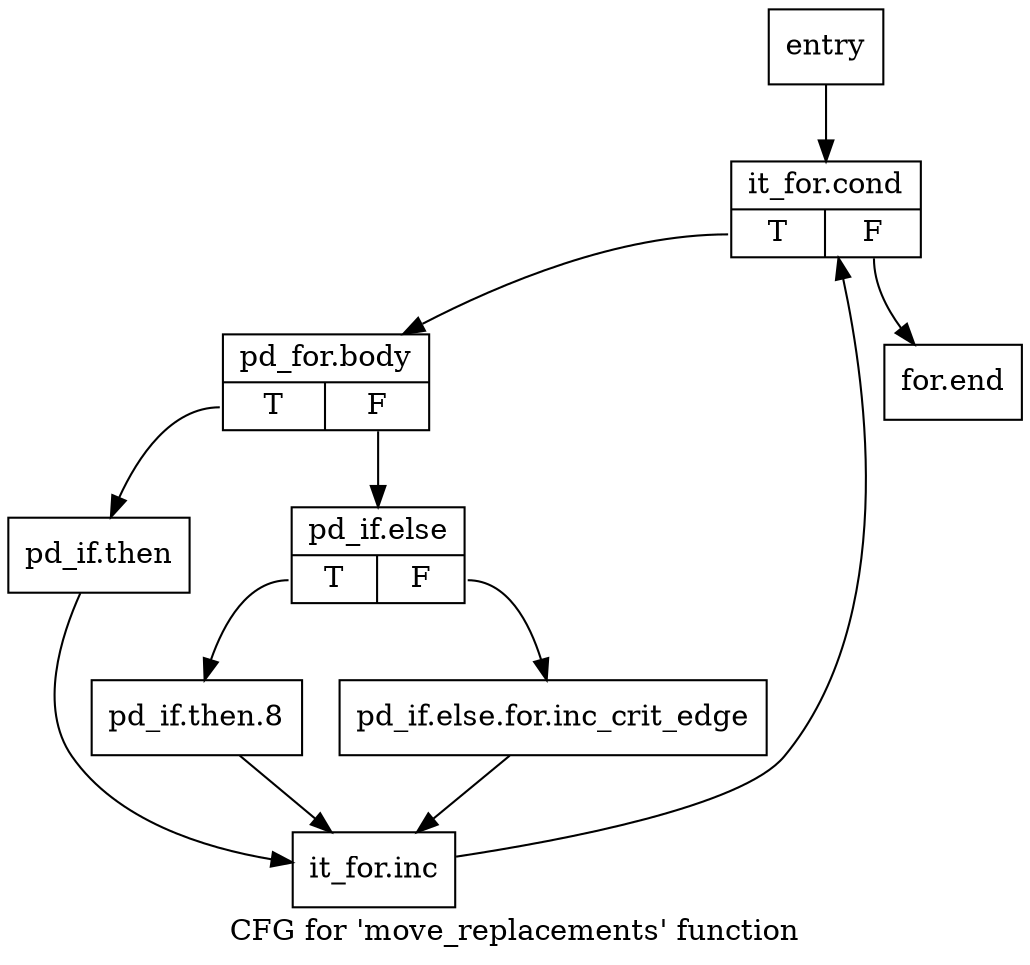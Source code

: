 digraph "CFG for 'move_replacements' function" {
	label="CFG for 'move_replacements' function";

	Node0x893edc0 [shape=record,label="{entry}"];
	Node0x893edc0 -> Node0x893ee10;
	Node0x893ee10 [shape=record,label="{it_for.cond|{<s0>T|<s1>F}}"];
	Node0x893ee10:s0 -> Node0x893ee60;
	Node0x893ee10:s1 -> Node0x893f040;
	Node0x893ee60 [shape=record,label="{pd_for.body|{<s0>T|<s1>F}}"];
	Node0x893ee60:s0 -> Node0x893eeb0;
	Node0x893ee60:s1 -> Node0x893ef00;
	Node0x893eeb0 [shape=record,label="{pd_if.then}"];
	Node0x893eeb0 -> Node0x893eff0;
	Node0x893ef00 [shape=record,label="{pd_if.else|{<s0>T|<s1>F}}"];
	Node0x893ef00:s0 -> Node0x893efa0;
	Node0x893ef00:s1 -> Node0x893ef50;
	Node0x893ef50 [shape=record,label="{pd_if.else.for.inc_crit_edge}"];
	Node0x893ef50 -> Node0x893eff0;
	Node0x893efa0 [shape=record,label="{pd_if.then.8}"];
	Node0x893efa0 -> Node0x893eff0;
	Node0x893eff0 [shape=record,label="{it_for.inc}"];
	Node0x893eff0 -> Node0x893ee10;
	Node0x893f040 [shape=record,label="{for.end}"];
}
